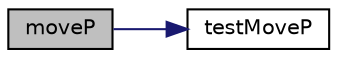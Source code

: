 digraph "moveP"
{
  edge [fontname="Helvetica",fontsize="10",labelfontname="Helvetica",labelfontsize="10"];
  node [fontname="Helvetica",fontsize="10",shape=record];
  rankdir="LR";
  Node1 [label="moveP",height=0.2,width=0.4,color="black", fillcolor="grey75", style="filled", fontcolor="black"];
  Node1 -> Node2 [color="midnightblue",fontsize="10",style="solid",fontname="Helvetica"];
  Node2 [label="testMoveP",height=0.2,width=0.4,color="black", fillcolor="white", style="filled",URL="$de/d0c/mapping_8h.html#ab8e6e204f7b1bd95babda75a04279141",tooltip="Return 1 if can&#39;t move return : -1(wall) -2(player) "];
}
